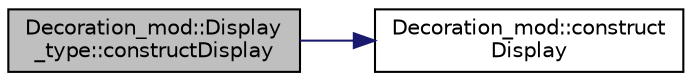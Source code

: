 digraph "Decoration_mod::Display_type::constructDisplay"
{
 // LATEX_PDF_SIZE
  edge [fontname="Helvetica",fontsize="10",labelfontname="Helvetica",labelfontsize="10"];
  node [fontname="Helvetica",fontsize="10",shape=record];
  rankdir="LR";
  Node1 [label="Decoration_mod::Display\l_type::constructDisplay",height=0.2,width=0.4,color="black", fillcolor="grey75", style="filled", fontcolor="black",tooltip=" "];
  Node1 -> Node2 [color="midnightblue",fontsize="10",style="solid",fontname="Helvetica"];
  Node2 [label="Decoration_mod::construct\lDisplay",height=0.2,width=0.4,color="black", fillcolor="white", style="filled",URL="$namespaceDecoration__mod.html#ad25e8f977a51a73bfd3866f6a237c363",tooltip=" "];
}
